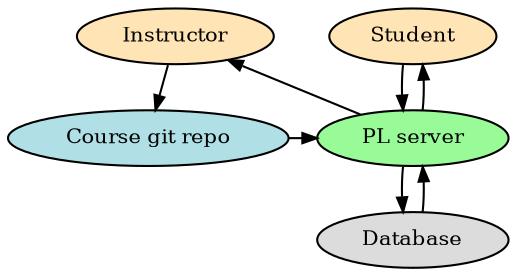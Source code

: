 digraph partmc_modules {

    rankdir = TB;
    node [fontsize = 10, height = 0.3, width = 0.5];
    graph [nodesep = 0.2, ranksep = 0.3];
    edge [fontsize = 10, arrowsize = 0.7];

    { rank = same; instructor; student; }
    { rank = same; repo; server; }
    { rank = same; db; }

    instructor [label="Instructor", style=filled, fillcolor=moccasin]
    student [label="Student", style=filled, fillcolor=moccasin]
    repo [label="Course git repo", style=filled, fillcolor=powderblue]
    server [label="PL server", style=filled, fillcolor=palegreen]
    db [label="Database", style=filled, fillcolor=gainsboro]

    instructor -> { repo }
    repo -> { server }
    server -> { db }
    student -> { server }
    db -> server
    server -> { instructor; student }
}
